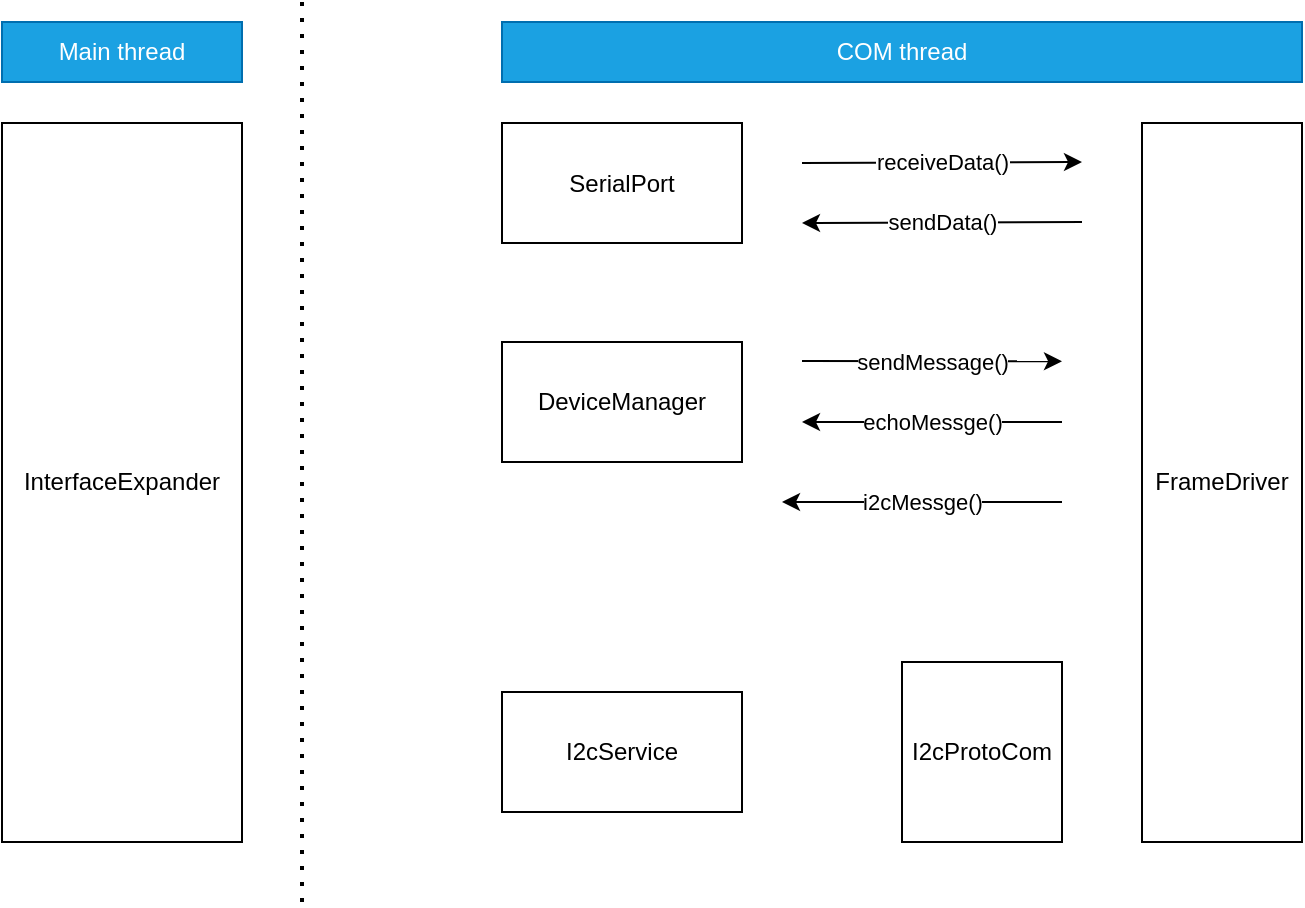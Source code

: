 <mxfile version="24.6.4" type="device">
  <diagram name="Page-1" id="J74IcI-AK6bZDN4WiDBa">
    <mxGraphModel dx="-106" dy="494" grid="1" gridSize="10" guides="1" tooltips="1" connect="1" arrows="1" fold="1" page="1" pageScale="1" pageWidth="850" pageHeight="1100" math="0" shadow="0">
      <root>
        <mxCell id="0" />
        <mxCell id="1" parent="0" />
        <mxCell id="Rl8s-qx2e9Q35ddYJUpz-5" value="Main thread" style="rounded=0;whiteSpace=wrap;html=1;fillColor=#1ba1e2;fontColor=#ffffff;strokeColor=#006EAF;" parent="1" vertex="1">
          <mxGeometry x="1030" y="40" width="120" height="30" as="geometry" />
        </mxCell>
        <mxCell id="Rl8s-qx2e9Q35ddYJUpz-6" value="COM thread" style="rounded=0;whiteSpace=wrap;html=1;fillColor=#1ba1e2;fontColor=#ffffff;strokeColor=#006EAF;" parent="1" vertex="1">
          <mxGeometry x="1280" y="40" width="400" height="30" as="geometry" />
        </mxCell>
        <mxCell id="Rl8s-qx2e9Q35ddYJUpz-7" value="InterfaceExpander" style="rounded=0;whiteSpace=wrap;html=1;" parent="1" vertex="1">
          <mxGeometry x="1030" y="90.5" width="120" height="359.5" as="geometry" />
        </mxCell>
        <mxCell id="Rl8s-qx2e9Q35ddYJUpz-8" value="DeviceManager" style="rounded=0;whiteSpace=wrap;html=1;" parent="1" vertex="1">
          <mxGeometry x="1280" y="200" width="120" height="60" as="geometry" />
        </mxCell>
        <mxCell id="euKweKTZrxl3HOk3v4oE-1" value="FrameDriver" style="rounded=0;whiteSpace=wrap;html=1;" parent="1" vertex="1">
          <mxGeometry x="1600" y="90.5" width="80" height="359.5" as="geometry" />
        </mxCell>
        <mxCell id="euKweKTZrxl3HOk3v4oE-2" value="SerialPort" style="rounded=0;whiteSpace=wrap;html=1;" parent="1" vertex="1">
          <mxGeometry x="1280" y="90.5" width="120" height="60" as="geometry" />
        </mxCell>
        <mxCell id="euKweKTZrxl3HOk3v4oE-3" value="sendData()" style="endArrow=classic;html=1;rounded=0;" parent="1" edge="1">
          <mxGeometry width="50" height="50" relative="1" as="geometry">
            <mxPoint x="1570" y="140" as="sourcePoint" />
            <mxPoint x="1430" y="140.5" as="targetPoint" />
          </mxGeometry>
        </mxCell>
        <mxCell id="euKweKTZrxl3HOk3v4oE-4" value="sendMessage()" style="endArrow=classic;html=1;rounded=0;" parent="1" edge="1">
          <mxGeometry width="50" height="50" relative="1" as="geometry">
            <mxPoint x="1430" y="209.5" as="sourcePoint" />
            <mxPoint x="1560" y="209.64" as="targetPoint" />
          </mxGeometry>
        </mxCell>
        <mxCell id="euKweKTZrxl3HOk3v4oE-5" value="receiveData()" style="endArrow=classic;html=1;rounded=0;" parent="1" edge="1">
          <mxGeometry width="50" height="50" relative="1" as="geometry">
            <mxPoint x="1430" y="110.5" as="sourcePoint" />
            <mxPoint x="1570" y="110" as="targetPoint" />
          </mxGeometry>
        </mxCell>
        <mxCell id="HXT9gkGyJG8Rr5Lh_jTE-1" value="echoMessge()" style="endArrow=classic;html=1;rounded=0;" parent="1" edge="1">
          <mxGeometry width="50" height="50" relative="1" as="geometry">
            <mxPoint x="1560" y="240" as="sourcePoint" />
            <mxPoint x="1430" y="240" as="targetPoint" />
          </mxGeometry>
        </mxCell>
        <mxCell id="HXT9gkGyJG8Rr5Lh_jTE-2" value="i2cMessge()" style="endArrow=classic;html=1;rounded=0;" parent="1" edge="1">
          <mxGeometry x="0.004" width="50" height="50" relative="1" as="geometry">
            <mxPoint x="1560" y="280" as="sourcePoint" />
            <mxPoint x="1420" y="280" as="targetPoint" />
            <mxPoint as="offset" />
          </mxGeometry>
        </mxCell>
        <mxCell id="HXT9gkGyJG8Rr5Lh_jTE-4" value="I2cProtoCom" style="rounded=0;whiteSpace=wrap;html=1;" parent="1" vertex="1">
          <mxGeometry x="1480" y="360" width="80" height="90" as="geometry" />
        </mxCell>
        <mxCell id="HXT9gkGyJG8Rr5Lh_jTE-5" value="I2cService" style="rounded=0;whiteSpace=wrap;html=1;" parent="1" vertex="1">
          <mxGeometry x="1280" y="375" width="120" height="60" as="geometry" />
        </mxCell>
        <mxCell id="HXT9gkGyJG8Rr5Lh_jTE-6" value="" style="endArrow=none;dashed=1;html=1;dashPattern=1 3;strokeWidth=2;rounded=0;" parent="1" edge="1">
          <mxGeometry width="50" height="50" relative="1" as="geometry">
            <mxPoint x="1180" y="480" as="sourcePoint" />
            <mxPoint x="1180" y="30" as="targetPoint" />
          </mxGeometry>
        </mxCell>
      </root>
    </mxGraphModel>
  </diagram>
</mxfile>
